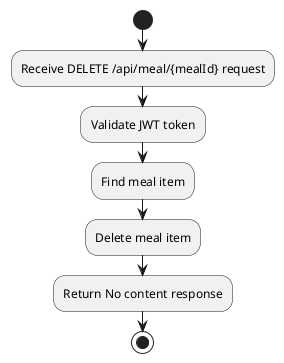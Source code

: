 @startuml
start

:Receive DELETE /api/meal/{mealId} request;
:Validate JWT token;

:Find meal item;
:Delete meal item;

:Return No content response;
stop
@enduml